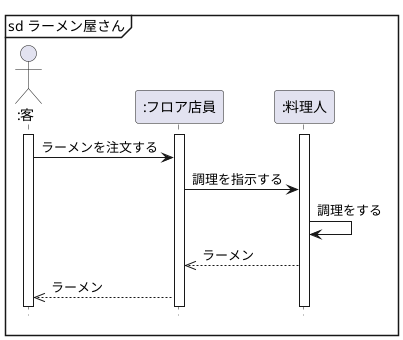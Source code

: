 @startuml
hide footbox
Actor ":客" as 客
participant ":フロア店員" as 店員
participant ":料理人" as 料理人
mainframe sd ラーメン屋さん
activate 客
activate 店員
activate 料理人
客 -> 店員 : ラーメンを注文する
店員 -> 料理人 : 調理を指示する
料理人 -> 料理人 : 調理をする
店員 <<-- 料理人 : ラーメン
客 <<-- 店員 : ラーメン
@enduml